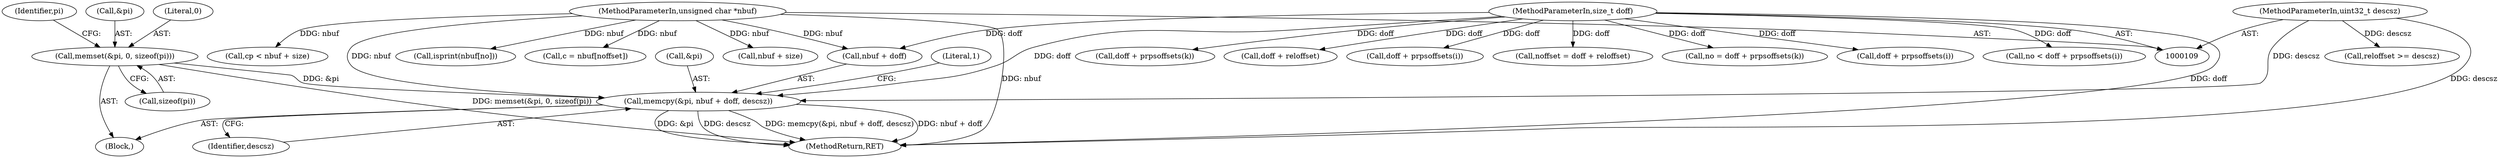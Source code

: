 digraph "0_file_a642587a9c9e2dd7feacdf513c3643ce26ad3c22@API" {
"1000251" [label="(Call,memcpy(&pi, nbuf + doff, descsz))"];
"1000245" [label="(Call,memset(&pi, 0, sizeof(pi)))"];
"1000111" [label="(MethodParameterIn,unsigned char *nbuf)"];
"1000117" [label="(MethodParameterIn,size_t doff)"];
"1000115" [label="(MethodParameterIn,uint32_t descsz)"];
"1000327" [label="(Call,reloffset >= descsz)"];
"1000242" [label="(Block,)"];
"1000385" [label="(Call,doff + prpsoffsets(k))"];
"1000246" [label="(Call,&pi)"];
"1000401" [label="(Call,isprint(nbuf[no]))"];
"1000257" [label="(Identifier,descsz)"];
"1000252" [label="(Call,&pi)"];
"1000331" [label="(Call,c = nbuf[noffset])"];
"1000249" [label="(Call,sizeof(pi))"];
"1000301" [label="(Call,doff + reloffset)"];
"1000111" [label="(MethodParameterIn,unsigned char *nbuf)"];
"1000117" [label="(MethodParameterIn,size_t doff)"];
"1000248" [label="(Literal,0)"];
"1000251" [label="(Call,memcpy(&pi, nbuf + doff, descsz))"];
"1000391" [label="(Call,doff + prpsoffsets(i))"];
"1000477" [label="(MethodReturn,RET)"];
"1000299" [label="(Call,noffset = doff + reloffset)"];
"1000245" [label="(Call,memset(&pi, 0, sizeof(pi)))"];
"1000428" [label="(Call,nbuf + size)"];
"1000426" [label="(Call,cp < nbuf + size)"];
"1000253" [label="(Identifier,pi)"];
"1000115" [label="(MethodParameterIn,uint32_t descsz)"];
"1000383" [label="(Call,no = doff + prpsoffsets(k))"];
"1000417" [label="(Call,doff + prpsoffsets(i))"];
"1000259" [label="(Literal,1)"];
"1000389" [label="(Call,no < doff + prpsoffsets(i))"];
"1000254" [label="(Call,nbuf + doff)"];
"1000251" -> "1000242"  [label="AST: "];
"1000251" -> "1000257"  [label="CFG: "];
"1000252" -> "1000251"  [label="AST: "];
"1000254" -> "1000251"  [label="AST: "];
"1000257" -> "1000251"  [label="AST: "];
"1000259" -> "1000251"  [label="CFG: "];
"1000251" -> "1000477"  [label="DDG: memcpy(&pi, nbuf + doff, descsz)"];
"1000251" -> "1000477"  [label="DDG: nbuf + doff"];
"1000251" -> "1000477"  [label="DDG: &pi"];
"1000251" -> "1000477"  [label="DDG: descsz"];
"1000245" -> "1000251"  [label="DDG: &pi"];
"1000111" -> "1000251"  [label="DDG: nbuf"];
"1000117" -> "1000251"  [label="DDG: doff"];
"1000115" -> "1000251"  [label="DDG: descsz"];
"1000245" -> "1000242"  [label="AST: "];
"1000245" -> "1000249"  [label="CFG: "];
"1000246" -> "1000245"  [label="AST: "];
"1000248" -> "1000245"  [label="AST: "];
"1000249" -> "1000245"  [label="AST: "];
"1000253" -> "1000245"  [label="CFG: "];
"1000245" -> "1000477"  [label="DDG: memset(&pi, 0, sizeof(pi))"];
"1000111" -> "1000109"  [label="AST: "];
"1000111" -> "1000477"  [label="DDG: nbuf"];
"1000111" -> "1000254"  [label="DDG: nbuf"];
"1000111" -> "1000331"  [label="DDG: nbuf"];
"1000111" -> "1000401"  [label="DDG: nbuf"];
"1000111" -> "1000426"  [label="DDG: nbuf"];
"1000111" -> "1000428"  [label="DDG: nbuf"];
"1000117" -> "1000109"  [label="AST: "];
"1000117" -> "1000477"  [label="DDG: doff"];
"1000117" -> "1000254"  [label="DDG: doff"];
"1000117" -> "1000299"  [label="DDG: doff"];
"1000117" -> "1000301"  [label="DDG: doff"];
"1000117" -> "1000383"  [label="DDG: doff"];
"1000117" -> "1000385"  [label="DDG: doff"];
"1000117" -> "1000389"  [label="DDG: doff"];
"1000117" -> "1000391"  [label="DDG: doff"];
"1000117" -> "1000417"  [label="DDG: doff"];
"1000115" -> "1000109"  [label="AST: "];
"1000115" -> "1000477"  [label="DDG: descsz"];
"1000115" -> "1000327"  [label="DDG: descsz"];
}
